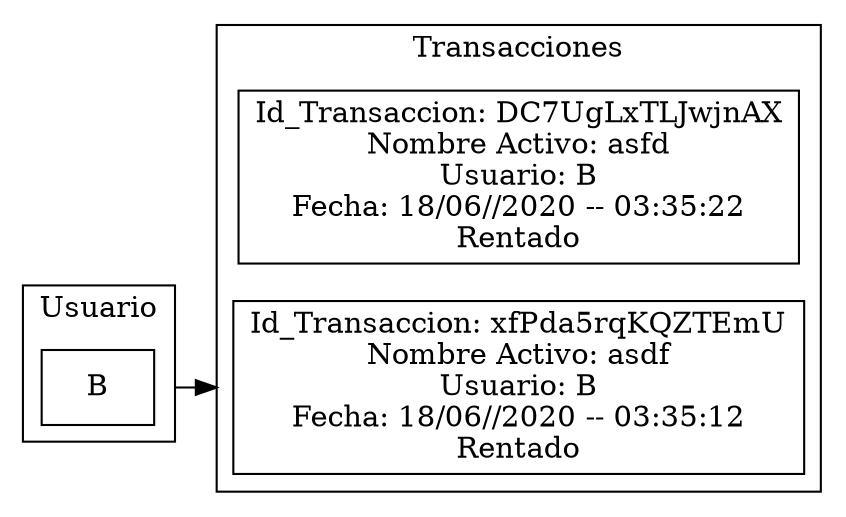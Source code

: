 digraph a{
rankdir = LR
node[shape = rectangle]
compound = true;
subgraph cluster0{
Titular[label = "B"]
label = "Usuario"
}


subgraph cluster1{
label = "Transacciones"
X01074C38[label = "Id_Transaccion: DC7UgLxTLJwjnAX
Nombre Activo: asfd
Usuario: B
Fecha: 18/06//2020 -- 03:35:22
Rentado"]
X01074B68[label = "Id_Transaccion: xfPda5rqKQZTEmU
Nombre Activo: asdf
Usuario: B
Fecha: 18/06//2020 -- 03:35:12
Rentado"]
}

Titular -> X01074B68[ltail=cluster0 lhead=cluster1]
}
